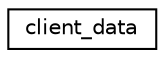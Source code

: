 digraph "Graphical Class Hierarchy"
{
  edge [fontname="Helvetica",fontsize="10",labelfontname="Helvetica",labelfontsize="10"];
  node [fontname="Helvetica",fontsize="10",shape=record];
  rankdir="LR";
  Node0 [label="client_data",height=0.2,width=0.4,color="black", fillcolor="white", style="filled",URL="$structclient__data.html",tooltip="Structure gathering all necessary client&#39;s game info to transmit. "];
}
